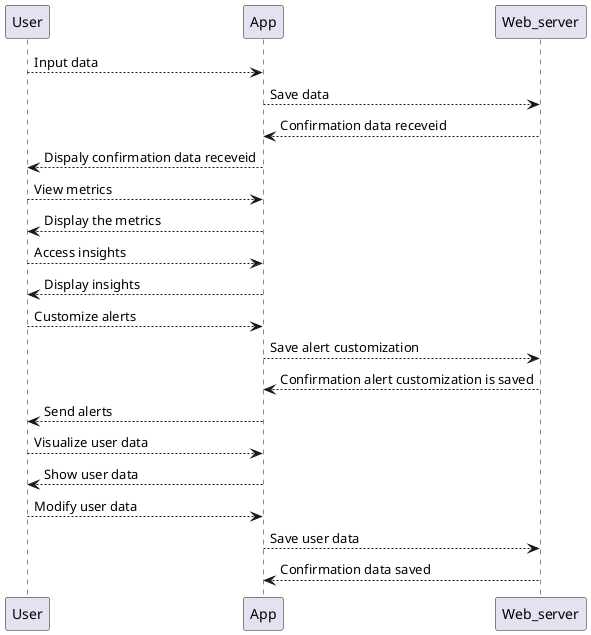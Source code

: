 @startuml
User --> App: Input data
App --> Web_server: Save data
Web_server --> App: Confirmation data receveid
App --> User: Dispaly confirmation data receveid
User --> App: View metrics
App --> User: Display the metrics
User --> App: Access insights
App --> User: Display insights
User --> App: Customize alerts
App --> Web_server: Save alert customization
Web_server --> App: Confirmation alert customization is saved
App --> User: Send alerts
User --> App: Visualize user data
App --> User: Show user data
User --> App: Modify user data
App --> Web_server: Save user data
Web_server --> App: Confirmation data saved
@enduml
